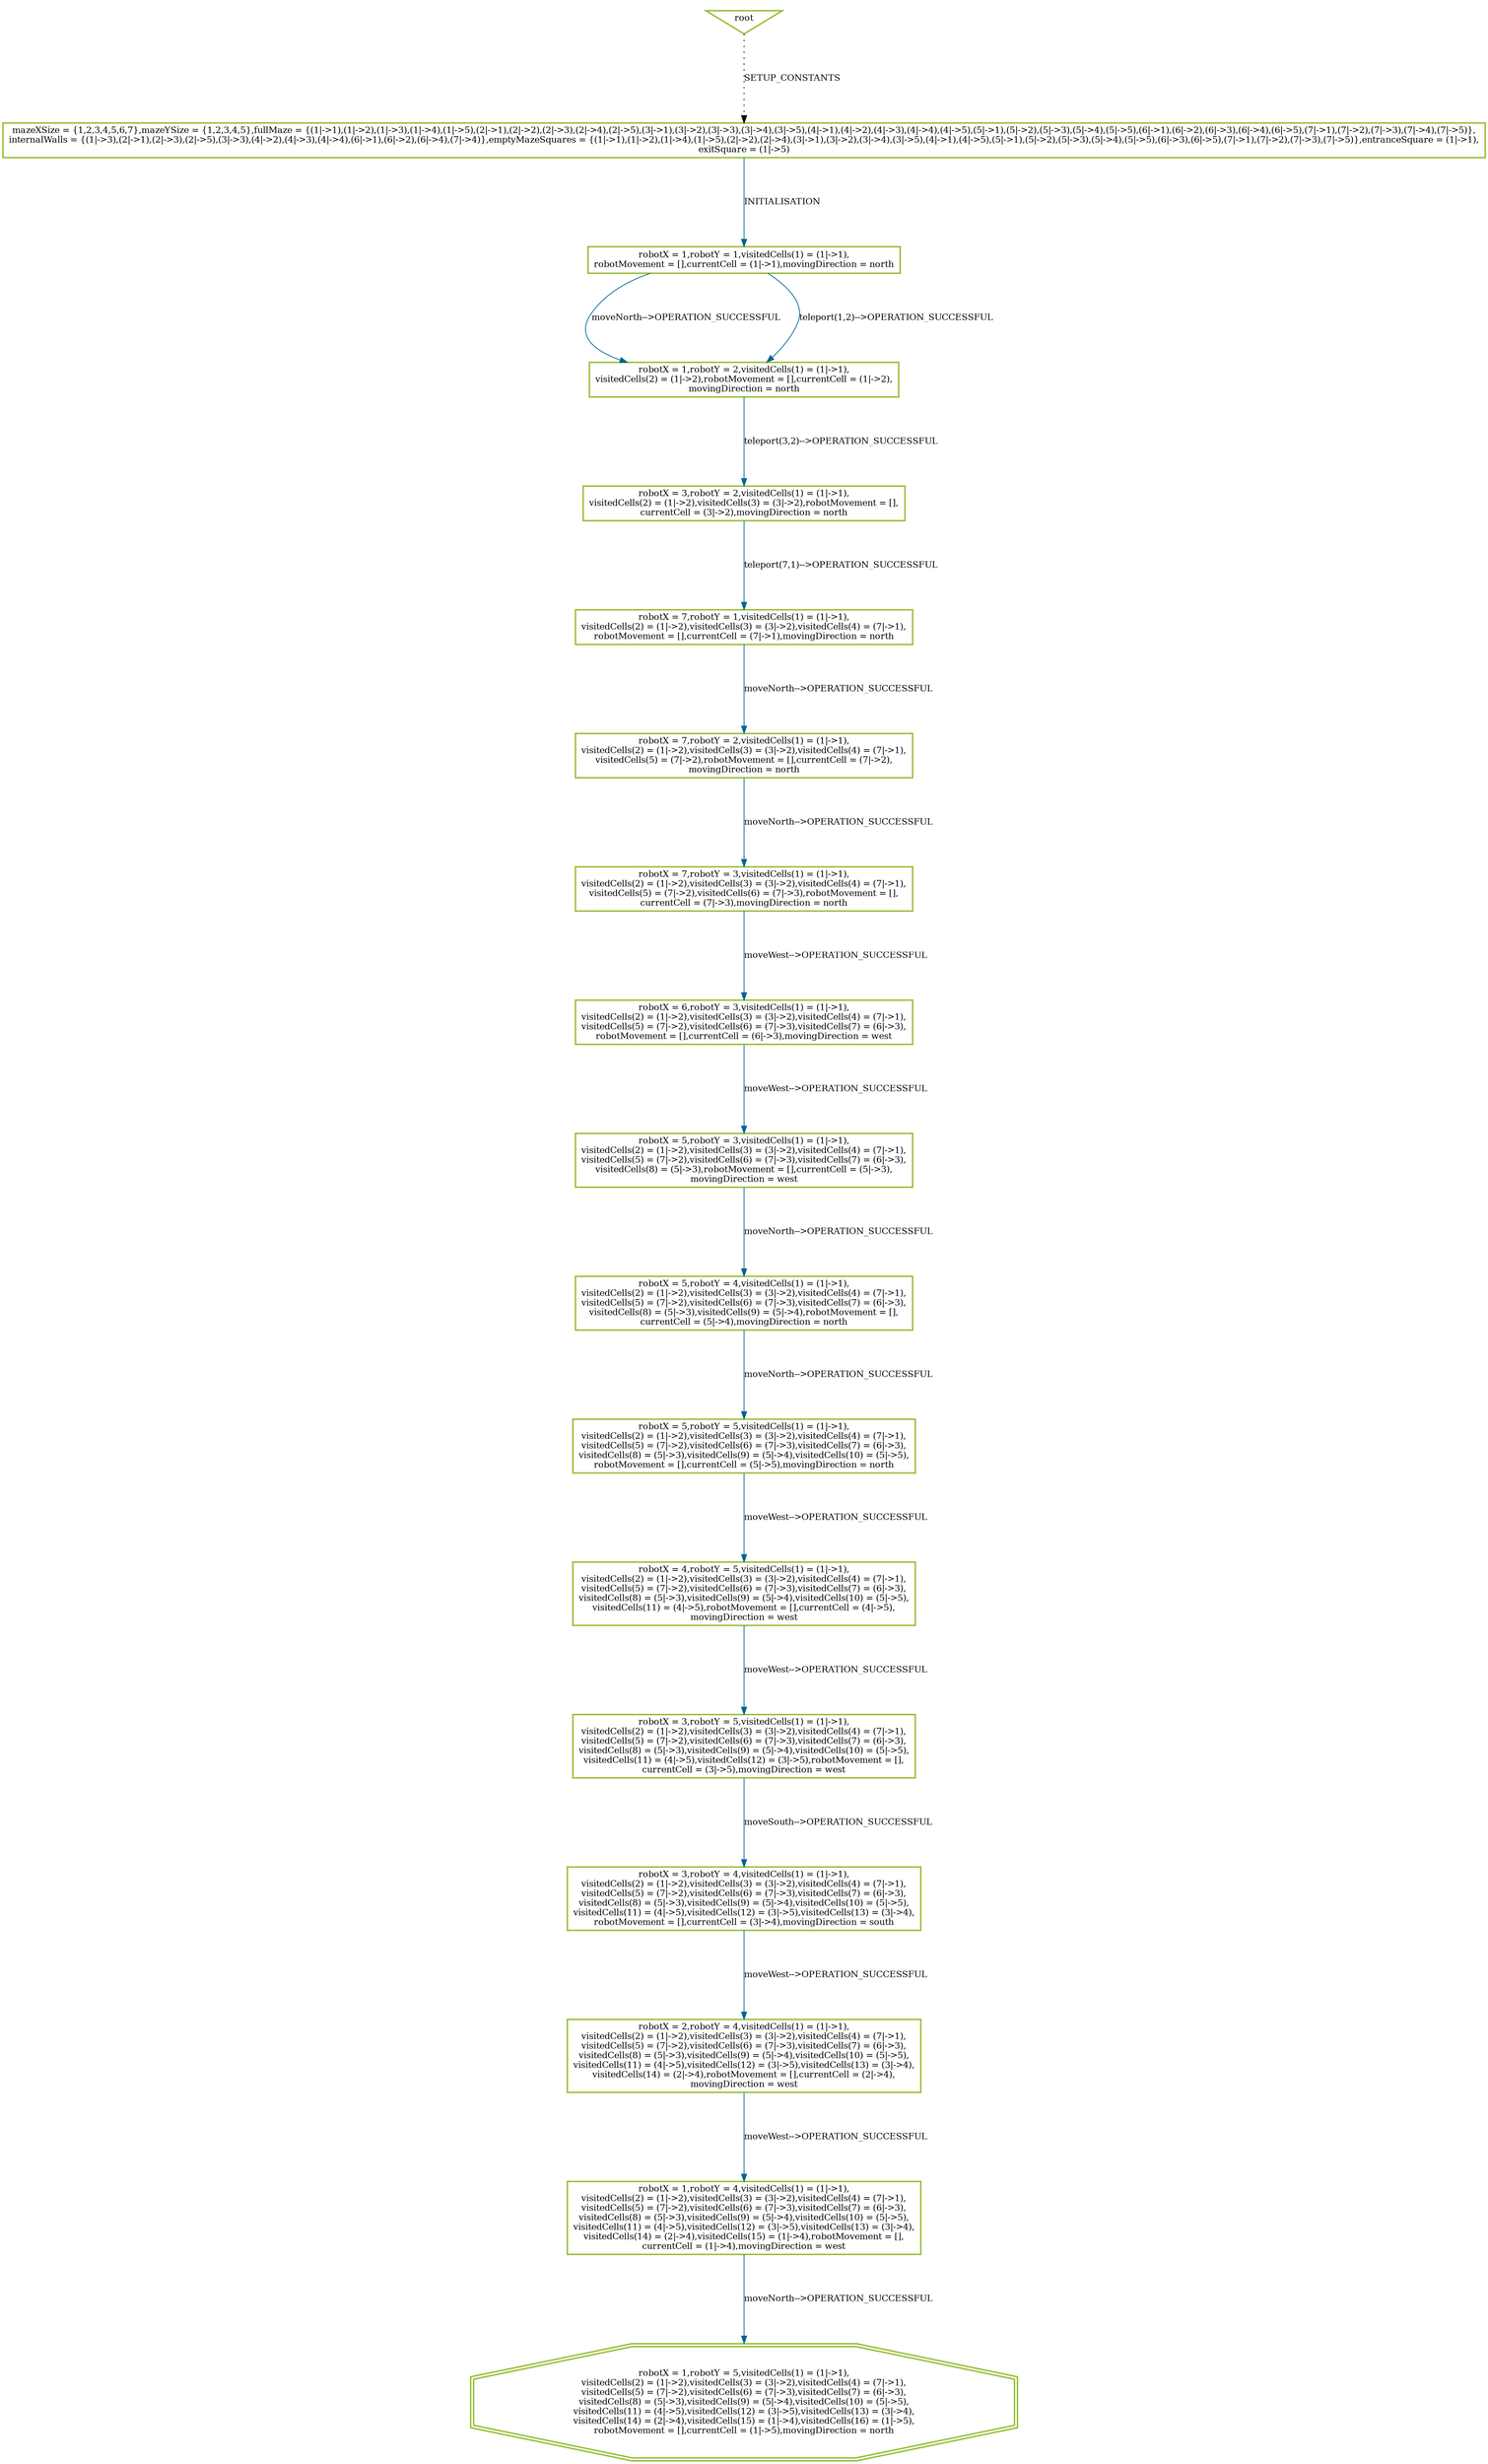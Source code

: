 digraph history {
graph [nodesep=1.5, ranksep=1.5];
0 [shape=box, color="#99BF38", fontsize=12, penwidth=2, label="mazeXSize = \{1,2,3,4,5,6,7\},mazeYSize = \{1,2,3,4,5\},fullMaze = \{(1\|-\>1),(1\|-\>2),(1\|-\>3),(1\|-\>4),(1\|-\>5),(2\|-\>1),(2\|-\>2),(2\|-\>3),(2\|-\>4),(2\|-\>5),(3\|-\>1),(3\|-\>2),(3\|-\>3),(3\|-\>4),(3\|-\>5),(4\|-\>1),(4\|-\>2),(4\|-\>3),(4\|-\>4),(4\|-\>5),(5\|-\>1),(5\|-\>2),(5\|-\>3),(5\|-\>4),(5\|-\>5),(6\|-\>1),(6\|-\>2),(6\|-\>3),(6\|-\>4),(6\|-\>5),(7\|-\>1),(7\|-\>2),(7\|-\>3),(7\|-\>4),(7\|-\>5)\},\ninternalWalls = \{(1\|-\>3),(2\|-\>1),(2\|-\>3),(2\|-\>5),(3\|-\>3),(4\|-\>2),(4\|-\>3),(4\|-\>4),(6\|-\>1),(6\|-\>2),(6\|-\>4),(7\|-\>4)\},emptyMazeSquares = \{(1\|-\>1),(1\|-\>2),(1\|-\>4),(1\|-\>5),(2\|-\>2),(2\|-\>4),(3\|-\>1),(3\|-\>2),(3\|-\>4),(3\|-\>5),(4\|-\>1),(4\|-\>5),(5\|-\>1),(5\|-\>2),(5\|-\>3),(5\|-\>4),(5\|-\>5),(6\|-\>3),(6\|-\>5),(7\|-\>1),(7\|-\>2),(7\|-\>3),(7\|-\>5)\},entranceSquare = (1\|-\>1),\nexitSquare = (1\|-\>5)"];

1 [shape=box, color="#99BF38", fontsize=12, penwidth=2, label="robotX = 1,robotY = 1,visitedCells(1) = (1\|-\>1),\nrobotMovement = [],currentCell = (1\|-\>1),movingDirection = north"];

2 [shape=box, color="#99BF38", fontsize=12, penwidth=2, label="robotX = 1,robotY = 2,visitedCells(1) = (1\|-\>1),\nvisitedCells(2) = (1\|-\>2),robotMovement = [],currentCell = (1\|-\>2),\nmovingDirection = north"];

19 [shape=box, color="#99BF38", fontsize=12, penwidth=2, label="robotX = 3,robotY = 2,visitedCells(1) = (1\|-\>1),\nvisitedCells(2) = (1\|-\>2),visitedCells(3) = (3\|-\>2),robotMovement = [],\ncurrentCell = (3\|-\>2),movingDirection = north"];

26 [shape=box, color="#99BF38", fontsize=12, penwidth=2, label="robotX = 7,robotY = 1,visitedCells(1) = (1\|-\>1),\nvisitedCells(2) = (1\|-\>2),visitedCells(3) = (3\|-\>2),visitedCells(4) = (7\|-\>1),\nrobotMovement = [],currentCell = (7\|-\>1),movingDirection = north"];

30 [shape=box, color="#99BF38", fontsize=12, penwidth=2, label="robotX = 7,robotY = 2,visitedCells(1) = (1\|-\>1),\nvisitedCells(2) = (1\|-\>2),visitedCells(3) = (3\|-\>2),visitedCells(4) = (7\|-\>1),\nvisitedCells(5) = (7\|-\>2),robotMovement = [],currentCell = (7\|-\>2),\nmovingDirection = north"];

39 [shape=box, color="#99BF38", fontsize=12, penwidth=2, label="robotX = 7,robotY = 3,visitedCells(1) = (1\|-\>1),\nvisitedCells(2) = (1\|-\>2),visitedCells(3) = (3\|-\>2),visitedCells(4) = (7\|-\>1),\nvisitedCells(5) = (7\|-\>2),visitedCells(6) = (7\|-\>3),robotMovement = [],\ncurrentCell = (7\|-\>3),movingDirection = north"];

50 [shape=box, color="#99BF38", fontsize=12, penwidth=2, label="robotX = 6,robotY = 3,visitedCells(1) = (1\|-\>1),\nvisitedCells(2) = (1\|-\>2),visitedCells(3) = (3\|-\>2),visitedCells(4) = (7\|-\>1),\nvisitedCells(5) = (7\|-\>2),visitedCells(6) = (7\|-\>3),visitedCells(7) = (6\|-\>3),\nrobotMovement = [],currentCell = (6\|-\>3),movingDirection = west"];

60 [shape=box, color="#99BF38", fontsize=12, penwidth=2, label="robotX = 5,robotY = 3,visitedCells(1) = (1\|-\>1),\nvisitedCells(2) = (1\|-\>2),visitedCells(3) = (3\|-\>2),visitedCells(4) = (7\|-\>1),\nvisitedCells(5) = (7\|-\>2),visitedCells(6) = (7\|-\>3),visitedCells(7) = (6\|-\>3),\nvisitedCells(8) = (5\|-\>3),robotMovement = [],currentCell = (5\|-\>3),\nmovingDirection = west"];

69 [shape=box, color="#99BF38", fontsize=12, penwidth=2, label="robotX = 5,robotY = 4,visitedCells(1) = (1\|-\>1),\nvisitedCells(2) = (1\|-\>2),visitedCells(3) = (3\|-\>2),visitedCells(4) = (7\|-\>1),\nvisitedCells(5) = (7\|-\>2),visitedCells(6) = (7\|-\>3),visitedCells(7) = (6\|-\>3),\nvisitedCells(8) = (5\|-\>3),visitedCells(9) = (5\|-\>4),robotMovement = [],\ncurrentCell = (5\|-\>4),movingDirection = north"];

80 [shape=box, color="#99BF38", fontsize=12, penwidth=2, label="robotX = 5,robotY = 5,visitedCells(1) = (1\|-\>1),\nvisitedCells(2) = (1\|-\>2),visitedCells(3) = (3\|-\>2),visitedCells(4) = (7\|-\>1),\nvisitedCells(5) = (7\|-\>2),visitedCells(6) = (7\|-\>3),visitedCells(7) = (6\|-\>3),\nvisitedCells(8) = (5\|-\>3),visitedCells(9) = (5\|-\>4),visitedCells(10) = (5\|-\>5),\nrobotMovement = [],currentCell = (5\|-\>5),movingDirection = north"];

92 [shape=box, color="#99BF38", fontsize=12, penwidth=2, label="robotX = 4,robotY = 5,visitedCells(1) = (1\|-\>1),\nvisitedCells(2) = (1\|-\>2),visitedCells(3) = (3\|-\>2),visitedCells(4) = (7\|-\>1),\nvisitedCells(5) = (7\|-\>2),visitedCells(6) = (7\|-\>3),visitedCells(7) = (6\|-\>3),\nvisitedCells(8) = (5\|-\>3),visitedCells(9) = (5\|-\>4),visitedCells(10) = (5\|-\>5),\nvisitedCells(11) = (4\|-\>5),robotMovement = [],currentCell = (4\|-\>5),\nmovingDirection = west"];

102 [shape=box, color="#99BF38", fontsize=12, penwidth=2, label="robotX = 3,robotY = 5,visitedCells(1) = (1\|-\>1),\nvisitedCells(2) = (1\|-\>2),visitedCells(3) = (3\|-\>2),visitedCells(4) = (7\|-\>1),\nvisitedCells(5) = (7\|-\>2),visitedCells(6) = (7\|-\>3),visitedCells(7) = (6\|-\>3),\nvisitedCells(8) = (5\|-\>3),visitedCells(9) = (5\|-\>4),visitedCells(10) = (5\|-\>5),\nvisitedCells(11) = (4\|-\>5),visitedCells(12) = (3\|-\>5),robotMovement = [],\ncurrentCell = (3\|-\>5),movingDirection = west"];

112 [shape=box, color="#99BF38", fontsize=12, penwidth=2, label="robotX = 3,robotY = 4,visitedCells(1) = (1\|-\>1),\nvisitedCells(2) = (1\|-\>2),visitedCells(3) = (3\|-\>2),visitedCells(4) = (7\|-\>1),\nvisitedCells(5) = (7\|-\>2),visitedCells(6) = (7\|-\>3),visitedCells(7) = (6\|-\>3),\nvisitedCells(8) = (5\|-\>3),visitedCells(9) = (5\|-\>4),visitedCells(10) = (5\|-\>5),\nvisitedCells(11) = (4\|-\>5),visitedCells(12) = (3\|-\>5),visitedCells(13) = (3\|-\>4),\nrobotMovement = [],currentCell = (3\|-\>4),movingDirection = south"];

122 [shape=box, color="#99BF38", fontsize=12, penwidth=2, label="robotX = 2,robotY = 4,visitedCells(1) = (1\|-\>1),\nvisitedCells(2) = (1\|-\>2),visitedCells(3) = (3\|-\>2),visitedCells(4) = (7\|-\>1),\nvisitedCells(5) = (7\|-\>2),visitedCells(6) = (7\|-\>3),visitedCells(7) = (6\|-\>3),\nvisitedCells(8) = (5\|-\>3),visitedCells(9) = (5\|-\>4),visitedCells(10) = (5\|-\>5),\nvisitedCells(11) = (4\|-\>5),visitedCells(12) = (3\|-\>5),visitedCells(13) = (3\|-\>4),\nvisitedCells(14) = (2\|-\>4),robotMovement = [],currentCell = (2\|-\>4),\nmovingDirection = west"];

132 [shape=box, color="#99BF38", fontsize=12, penwidth=2, label="robotX = 1,robotY = 4,visitedCells(1) = (1\|-\>1),\nvisitedCells(2) = (1\|-\>2),visitedCells(3) = (3\|-\>2),visitedCells(4) = (7\|-\>1),\nvisitedCells(5) = (7\|-\>2),visitedCells(6) = (7\|-\>3),visitedCells(7) = (6\|-\>3),\nvisitedCells(8) = (5\|-\>3),visitedCells(9) = (5\|-\>4),visitedCells(10) = (5\|-\>5),\nvisitedCells(11) = (4\|-\>5),visitedCells(12) = (3\|-\>5),visitedCells(13) = (3\|-\>4),\nvisitedCells(14) = (2\|-\>4),visitedCells(15) = (1\|-\>4),robotMovement = [],\ncurrentCell = (1\|-\>4),movingDirection = west"];

141 [shape=doubleoctagon, color="#99BF38", fontsize=12, penwidth=2, label="robotX = 1,robotY = 5,visitedCells(1) = (1\|-\>1),\nvisitedCells(2) = (1\|-\>2),visitedCells(3) = (3\|-\>2),visitedCells(4) = (7\|-\>1),\nvisitedCells(5) = (7\|-\>2),visitedCells(6) = (7\|-\>3),visitedCells(7) = (6\|-\>3),\nvisitedCells(8) = (5\|-\>3),visitedCells(9) = (5\|-\>4),visitedCells(10) = (5\|-\>5),\nvisitedCells(11) = (4\|-\>5),visitedCells(12) = (3\|-\>5),visitedCells(13) = (3\|-\>4),\nvisitedCells(14) = (2\|-\>4),visitedCells(15) = (1\|-\>4),visitedCells(16) = (1\|-\>5),\nrobotMovement = [],currentCell = (1\|-\>5),movingDirection = north"];

root [shape=invtriangle, color="#99BF38", fontsize=12, penwidth=2, label="root"];

root -> 0 [style = dotted, color = black, label="SETUP_CONSTANTS", fontsize=12];

0 -> 1 [color = "#006391", label="INITIALISATION", fontsize=12];

1 -> 2 [color = "#006391", label="moveNorth--\>OPERATION_SUCCESSFUL", fontsize=12];
1 -> 2 [color = "#006391", label="teleport(1,2)--\>OPERATION_SUCCESSFUL", fontsize=12];

2 -> 19 [color = "#006391", label="teleport(3,2)--\>OPERATION_SUCCESSFUL", fontsize=12];

19 -> 26 [color = "#006391", label="teleport(7,1)--\>OPERATION_SUCCESSFUL", fontsize=12];

26 -> 30 [color = "#006391", label="moveNorth--\>OPERATION_SUCCESSFUL", fontsize=12];

30 -> 39 [color = "#006391", label="moveNorth--\>OPERATION_SUCCESSFUL", fontsize=12];

39 -> 50 [color = "#006391", label="moveWest--\>OPERATION_SUCCESSFUL", fontsize=12];

50 -> 60 [color = "#006391", label="moveWest--\>OPERATION_SUCCESSFUL", fontsize=12];

60 -> 69 [color = "#006391", label="moveNorth--\>OPERATION_SUCCESSFUL", fontsize=12];

69 -> 80 [color = "#006391", label="moveNorth--\>OPERATION_SUCCESSFUL", fontsize=12];

80 -> 92 [color = "#006391", label="moveWest--\>OPERATION_SUCCESSFUL", fontsize=12];

92 -> 102 [color = "#006391", label="moveWest--\>OPERATION_SUCCESSFUL", fontsize=12];

102 -> 112 [color = "#006391", label="moveSouth--\>OPERATION_SUCCESSFUL", fontsize=12];

112 -> 122 [color = "#006391", label="moveWest--\>OPERATION_SUCCESSFUL", fontsize=12];

122 -> 132 [color = "#006391", label="moveWest--\>OPERATION_SUCCESSFUL", fontsize=12];

132 -> 141 [color = "#006391", label="moveNorth--\>OPERATION_SUCCESSFUL", fontsize=12];

}

